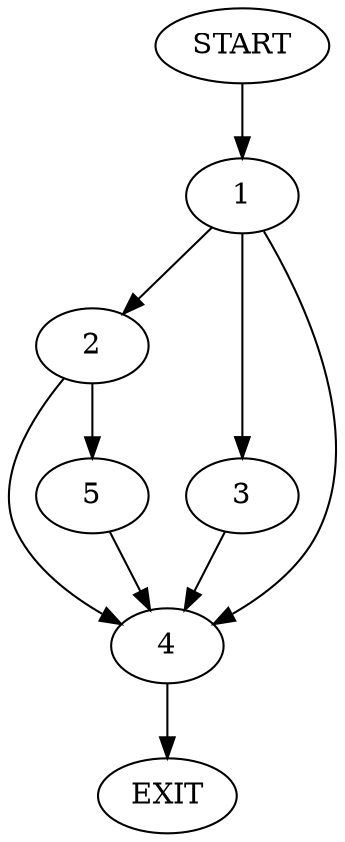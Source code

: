 digraph {
0 [label="START"]
6 [label="EXIT"]
0 -> 1
1 -> 2
1 -> 3
1 -> 4
2 -> 4
2 -> 5
4 -> 6
3 -> 4
5 -> 4
}
